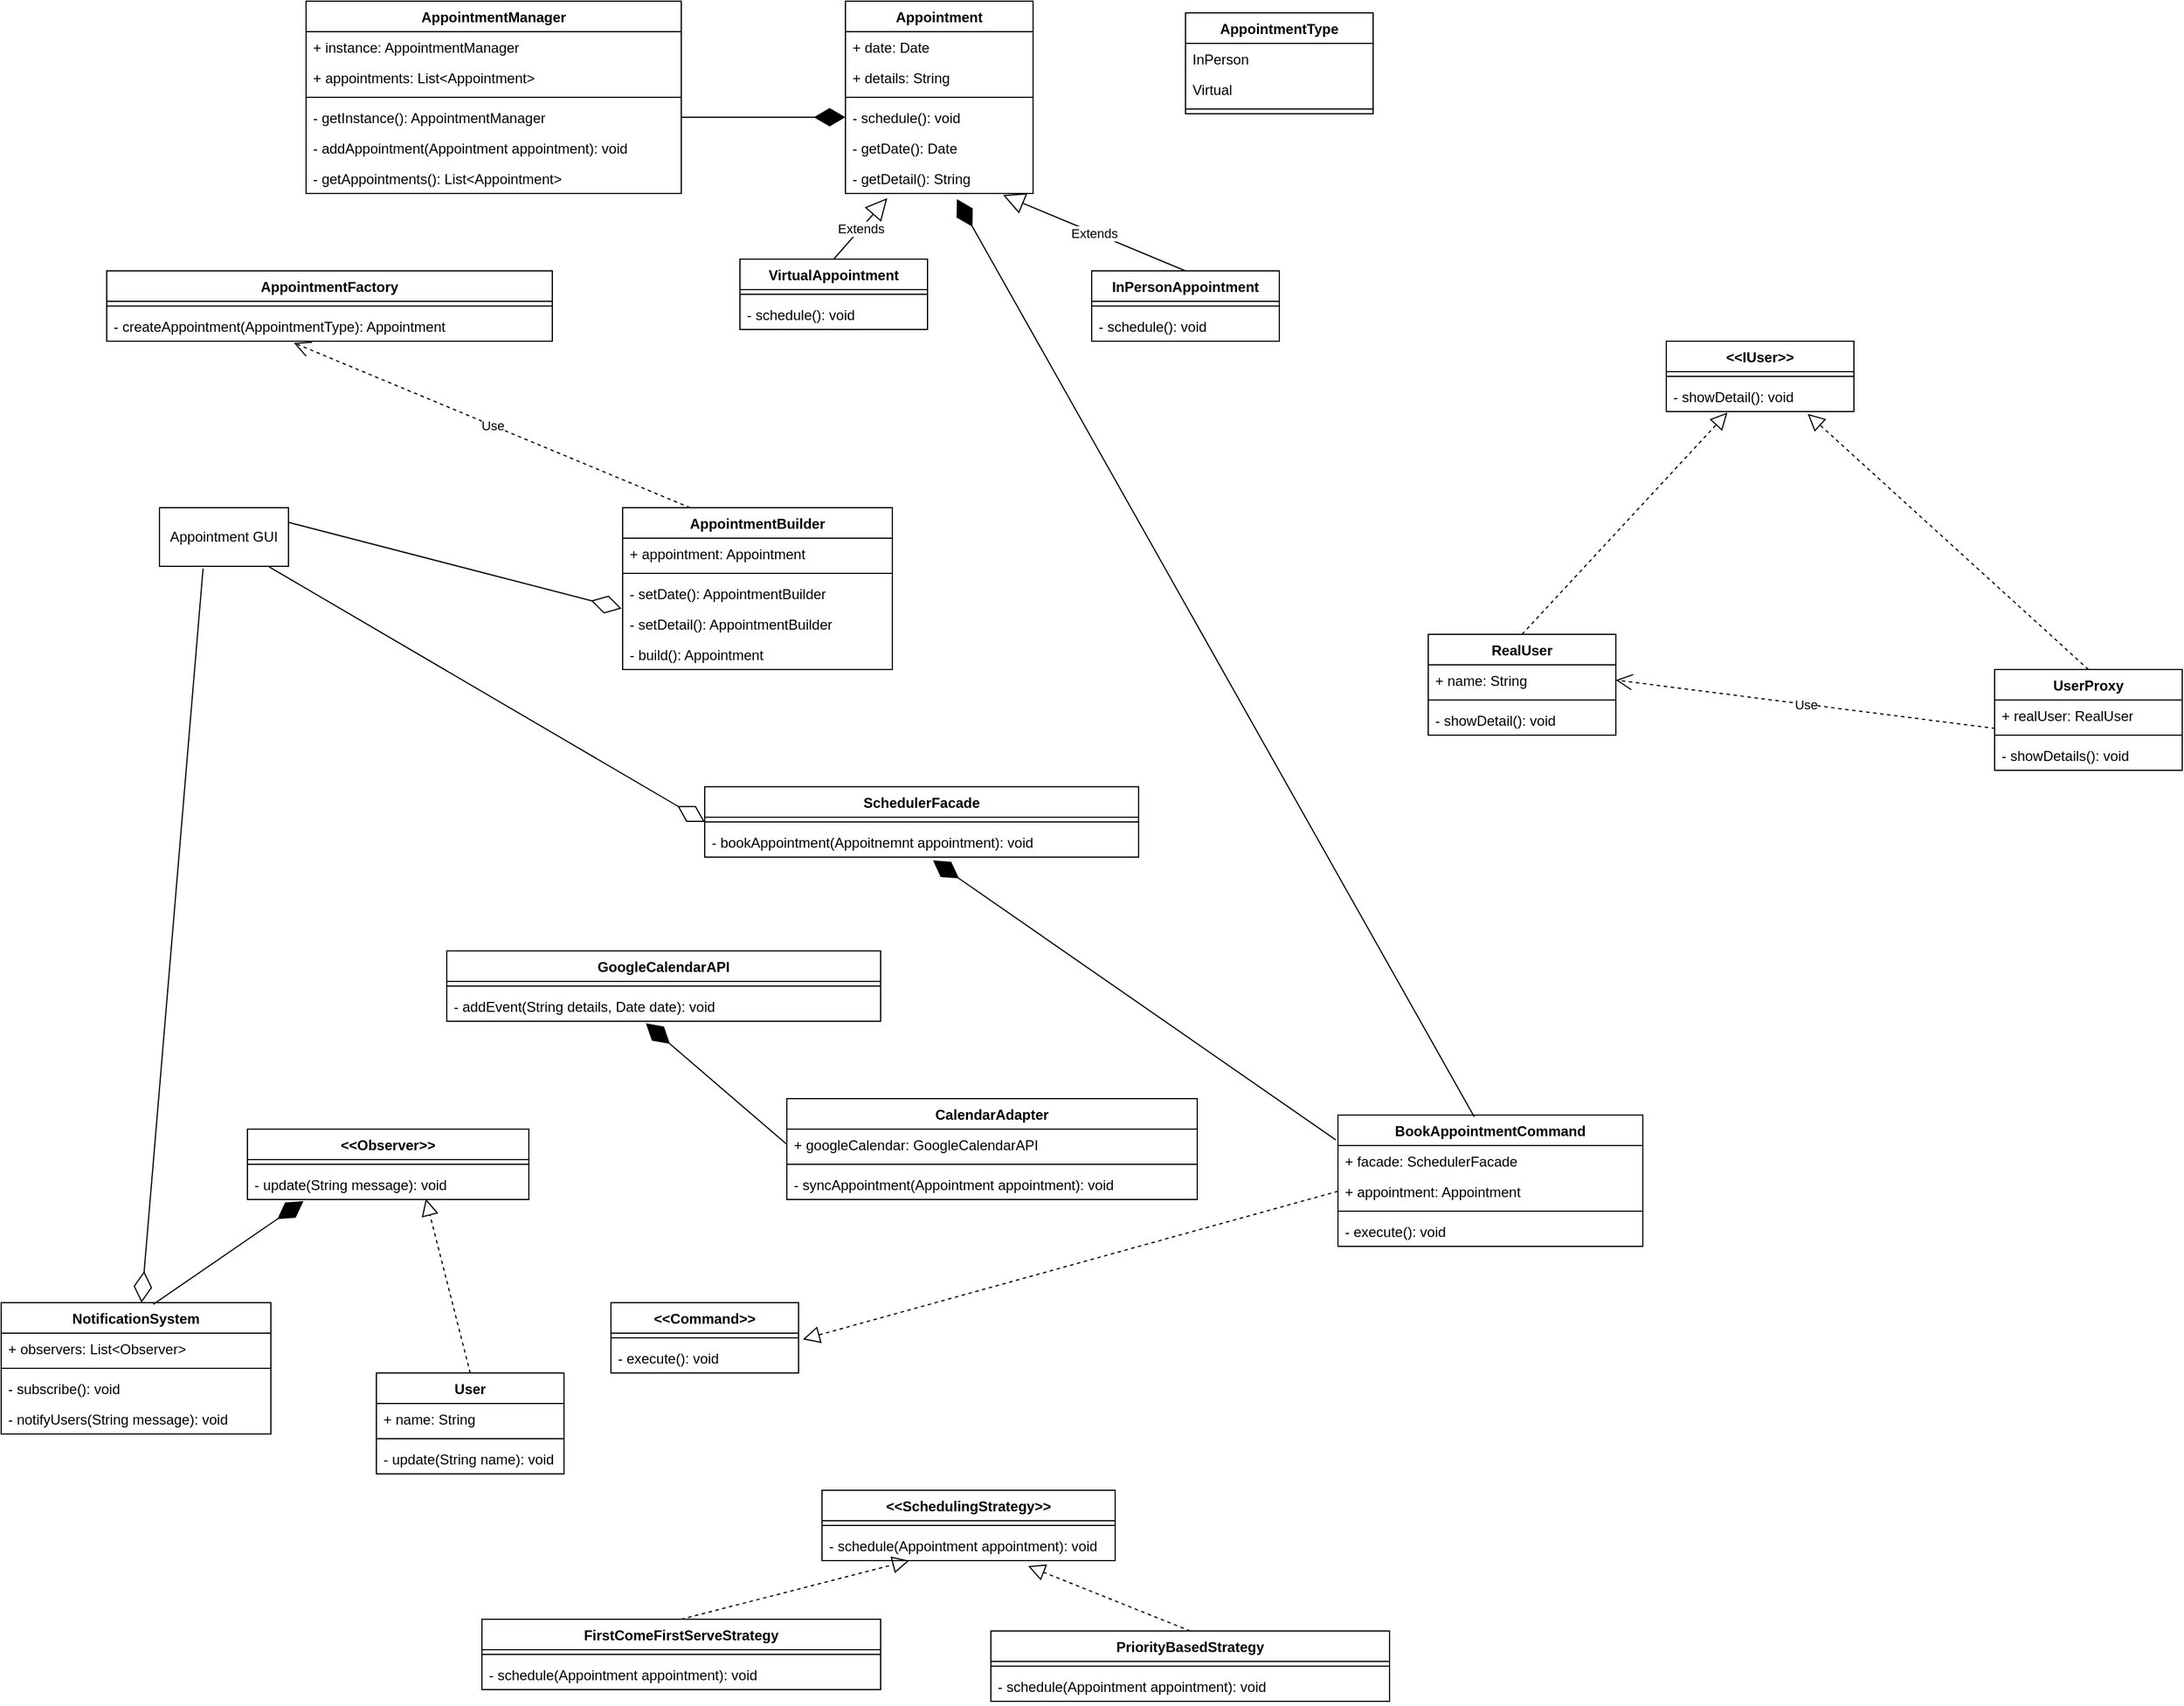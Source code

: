 <mxfile version="21.6.8" type="device">
  <diagram name="Page-1" id="3SA_PlsY-lDh6BKdHhQn">
    <mxGraphModel dx="2927" dy="1338" grid="1" gridSize="10" guides="1" tooltips="1" connect="1" arrows="1" fold="1" page="1" pageScale="1" pageWidth="827" pageHeight="1169" math="0" shadow="0">
      <root>
        <mxCell id="0" />
        <mxCell id="1" parent="0" />
        <mxCell id="EZS8QOaWmPaTbYmhqYIM-8" value="Appointment" style="swimlane;fontStyle=1;align=center;verticalAlign=top;childLayout=stackLayout;horizontal=1;startSize=26;horizontalStack=0;resizeParent=1;resizeParentMax=0;resizeLast=0;collapsible=1;marginBottom=0;whiteSpace=wrap;html=1;" vertex="1" parent="1">
          <mxGeometry x="330" y="400" width="160" height="164" as="geometry" />
        </mxCell>
        <mxCell id="EZS8QOaWmPaTbYmhqYIM-9" value="+ date: Date" style="text;strokeColor=none;fillColor=none;align=left;verticalAlign=top;spacingLeft=4;spacingRight=4;overflow=hidden;rotatable=0;points=[[0,0.5],[1,0.5]];portConstraint=eastwest;whiteSpace=wrap;html=1;" vertex="1" parent="EZS8QOaWmPaTbYmhqYIM-8">
          <mxGeometry y="26" width="160" height="26" as="geometry" />
        </mxCell>
        <mxCell id="EZS8QOaWmPaTbYmhqYIM-12" value="+ details: String" style="text;strokeColor=none;fillColor=none;align=left;verticalAlign=top;spacingLeft=4;spacingRight=4;overflow=hidden;rotatable=0;points=[[0,0.5],[1,0.5]];portConstraint=eastwest;whiteSpace=wrap;html=1;" vertex="1" parent="EZS8QOaWmPaTbYmhqYIM-8">
          <mxGeometry y="52" width="160" height="26" as="geometry" />
        </mxCell>
        <mxCell id="EZS8QOaWmPaTbYmhqYIM-10" value="" style="line;strokeWidth=1;fillColor=none;align=left;verticalAlign=middle;spacingTop=-1;spacingLeft=3;spacingRight=3;rotatable=0;labelPosition=right;points=[];portConstraint=eastwest;strokeColor=inherit;" vertex="1" parent="EZS8QOaWmPaTbYmhqYIM-8">
          <mxGeometry y="78" width="160" height="8" as="geometry" />
        </mxCell>
        <mxCell id="EZS8QOaWmPaTbYmhqYIM-11" value="- schedule(): void" style="text;strokeColor=none;fillColor=none;align=left;verticalAlign=top;spacingLeft=4;spacingRight=4;overflow=hidden;rotatable=0;points=[[0,0.5],[1,0.5]];portConstraint=eastwest;whiteSpace=wrap;html=1;" vertex="1" parent="EZS8QOaWmPaTbYmhqYIM-8">
          <mxGeometry y="86" width="160" height="26" as="geometry" />
        </mxCell>
        <mxCell id="EZS8QOaWmPaTbYmhqYIM-13" value="- getDate(): Date" style="text;strokeColor=none;fillColor=none;align=left;verticalAlign=top;spacingLeft=4;spacingRight=4;overflow=hidden;rotatable=0;points=[[0,0.5],[1,0.5]];portConstraint=eastwest;whiteSpace=wrap;html=1;" vertex="1" parent="EZS8QOaWmPaTbYmhqYIM-8">
          <mxGeometry y="112" width="160" height="26" as="geometry" />
        </mxCell>
        <mxCell id="EZS8QOaWmPaTbYmhqYIM-14" value="- getDetail(): String" style="text;strokeColor=none;fillColor=none;align=left;verticalAlign=top;spacingLeft=4;spacingRight=4;overflow=hidden;rotatable=0;points=[[0,0.5],[1,0.5]];portConstraint=eastwest;whiteSpace=wrap;html=1;" vertex="1" parent="EZS8QOaWmPaTbYmhqYIM-8">
          <mxGeometry y="138" width="160" height="26" as="geometry" />
        </mxCell>
        <mxCell id="EZS8QOaWmPaTbYmhqYIM-15" value="InPersonAppointment" style="swimlane;fontStyle=1;align=center;verticalAlign=top;childLayout=stackLayout;horizontal=1;startSize=26;horizontalStack=0;resizeParent=1;resizeParentMax=0;resizeLast=0;collapsible=1;marginBottom=0;whiteSpace=wrap;html=1;" vertex="1" parent="1">
          <mxGeometry x="540" y="630" width="160" height="60" as="geometry" />
        </mxCell>
        <mxCell id="EZS8QOaWmPaTbYmhqYIM-17" value="" style="line;strokeWidth=1;fillColor=none;align=left;verticalAlign=middle;spacingTop=-1;spacingLeft=3;spacingRight=3;rotatable=0;labelPosition=right;points=[];portConstraint=eastwest;strokeColor=inherit;" vertex="1" parent="EZS8QOaWmPaTbYmhqYIM-15">
          <mxGeometry y="26" width="160" height="8" as="geometry" />
        </mxCell>
        <mxCell id="EZS8QOaWmPaTbYmhqYIM-18" value="- schedule(): void" style="text;strokeColor=none;fillColor=none;align=left;verticalAlign=top;spacingLeft=4;spacingRight=4;overflow=hidden;rotatable=0;points=[[0,0.5],[1,0.5]];portConstraint=eastwest;whiteSpace=wrap;html=1;" vertex="1" parent="EZS8QOaWmPaTbYmhqYIM-15">
          <mxGeometry y="34" width="160" height="26" as="geometry" />
        </mxCell>
        <mxCell id="EZS8QOaWmPaTbYmhqYIM-19" value="VirtualAppointment" style="swimlane;fontStyle=1;align=center;verticalAlign=top;childLayout=stackLayout;horizontal=1;startSize=26;horizontalStack=0;resizeParent=1;resizeParentMax=0;resizeLast=0;collapsible=1;marginBottom=0;whiteSpace=wrap;html=1;" vertex="1" parent="1">
          <mxGeometry x="240" y="620" width="160" height="60" as="geometry" />
        </mxCell>
        <mxCell id="EZS8QOaWmPaTbYmhqYIM-20" value="" style="line;strokeWidth=1;fillColor=none;align=left;verticalAlign=middle;spacingTop=-1;spacingLeft=3;spacingRight=3;rotatable=0;labelPosition=right;points=[];portConstraint=eastwest;strokeColor=inherit;" vertex="1" parent="EZS8QOaWmPaTbYmhqYIM-19">
          <mxGeometry y="26" width="160" height="8" as="geometry" />
        </mxCell>
        <mxCell id="EZS8QOaWmPaTbYmhqYIM-21" value="- schedule(): void" style="text;strokeColor=none;fillColor=none;align=left;verticalAlign=top;spacingLeft=4;spacingRight=4;overflow=hidden;rotatable=0;points=[[0,0.5],[1,0.5]];portConstraint=eastwest;whiteSpace=wrap;html=1;" vertex="1" parent="EZS8QOaWmPaTbYmhqYIM-19">
          <mxGeometry y="34" width="160" height="26" as="geometry" />
        </mxCell>
        <mxCell id="EZS8QOaWmPaTbYmhqYIM-22" value="AppointmentType" style="swimlane;fontStyle=1;align=center;verticalAlign=top;childLayout=stackLayout;horizontal=1;startSize=26;horizontalStack=0;resizeParent=1;resizeParentMax=0;resizeLast=0;collapsible=1;marginBottom=0;whiteSpace=wrap;html=1;" vertex="1" parent="1">
          <mxGeometry x="620" y="410" width="160" height="86" as="geometry" />
        </mxCell>
        <mxCell id="EZS8QOaWmPaTbYmhqYIM-23" value="InPerson" style="text;strokeColor=none;fillColor=none;align=left;verticalAlign=top;spacingLeft=4;spacingRight=4;overflow=hidden;rotatable=0;points=[[0,0.5],[1,0.5]];portConstraint=eastwest;whiteSpace=wrap;html=1;" vertex="1" parent="EZS8QOaWmPaTbYmhqYIM-22">
          <mxGeometry y="26" width="160" height="26" as="geometry" />
        </mxCell>
        <mxCell id="EZS8QOaWmPaTbYmhqYIM-26" value="Virtual" style="text;strokeColor=none;fillColor=none;align=left;verticalAlign=top;spacingLeft=4;spacingRight=4;overflow=hidden;rotatable=0;points=[[0,0.5],[1,0.5]];portConstraint=eastwest;whiteSpace=wrap;html=1;" vertex="1" parent="EZS8QOaWmPaTbYmhqYIM-22">
          <mxGeometry y="52" width="160" height="26" as="geometry" />
        </mxCell>
        <mxCell id="EZS8QOaWmPaTbYmhqYIM-24" value="" style="line;strokeWidth=1;fillColor=none;align=left;verticalAlign=middle;spacingTop=-1;spacingLeft=3;spacingRight=3;rotatable=0;labelPosition=right;points=[];portConstraint=eastwest;strokeColor=inherit;" vertex="1" parent="EZS8QOaWmPaTbYmhqYIM-22">
          <mxGeometry y="78" width="160" height="8" as="geometry" />
        </mxCell>
        <mxCell id="EZS8QOaWmPaTbYmhqYIM-27" value="AppointmentFactory" style="swimlane;fontStyle=1;align=center;verticalAlign=top;childLayout=stackLayout;horizontal=1;startSize=26;horizontalStack=0;resizeParent=1;resizeParentMax=0;resizeLast=0;collapsible=1;marginBottom=0;whiteSpace=wrap;html=1;" vertex="1" parent="1">
          <mxGeometry x="-300" y="630" width="380" height="60" as="geometry" />
        </mxCell>
        <mxCell id="EZS8QOaWmPaTbYmhqYIM-29" value="" style="line;strokeWidth=1;fillColor=none;align=left;verticalAlign=middle;spacingTop=-1;spacingLeft=3;spacingRight=3;rotatable=0;labelPosition=right;points=[];portConstraint=eastwest;strokeColor=inherit;" vertex="1" parent="EZS8QOaWmPaTbYmhqYIM-27">
          <mxGeometry y="26" width="380" height="8" as="geometry" />
        </mxCell>
        <mxCell id="EZS8QOaWmPaTbYmhqYIM-30" value="- createAppointment(AppointmentType): Appointment" style="text;strokeColor=none;fillColor=none;align=left;verticalAlign=top;spacingLeft=4;spacingRight=4;overflow=hidden;rotatable=0;points=[[0,0.5],[1,0.5]];portConstraint=eastwest;whiteSpace=wrap;html=1;" vertex="1" parent="EZS8QOaWmPaTbYmhqYIM-27">
          <mxGeometry y="34" width="380" height="26" as="geometry" />
        </mxCell>
        <mxCell id="EZS8QOaWmPaTbYmhqYIM-31" value="AppointmentBuilder" style="swimlane;fontStyle=1;align=center;verticalAlign=top;childLayout=stackLayout;horizontal=1;startSize=26;horizontalStack=0;resizeParent=1;resizeParentMax=0;resizeLast=0;collapsible=1;marginBottom=0;whiteSpace=wrap;html=1;" vertex="1" parent="1">
          <mxGeometry x="140" y="832" width="230" height="138" as="geometry" />
        </mxCell>
        <mxCell id="EZS8QOaWmPaTbYmhqYIM-32" value="+ appointment: Appointment" style="text;strokeColor=none;fillColor=none;align=left;verticalAlign=top;spacingLeft=4;spacingRight=4;overflow=hidden;rotatable=0;points=[[0,0.5],[1,0.5]];portConstraint=eastwest;whiteSpace=wrap;html=1;" vertex="1" parent="EZS8QOaWmPaTbYmhqYIM-31">
          <mxGeometry y="26" width="230" height="26" as="geometry" />
        </mxCell>
        <mxCell id="EZS8QOaWmPaTbYmhqYIM-33" value="" style="line;strokeWidth=1;fillColor=none;align=left;verticalAlign=middle;spacingTop=-1;spacingLeft=3;spacingRight=3;rotatable=0;labelPosition=right;points=[];portConstraint=eastwest;strokeColor=inherit;" vertex="1" parent="EZS8QOaWmPaTbYmhqYIM-31">
          <mxGeometry y="52" width="230" height="8" as="geometry" />
        </mxCell>
        <mxCell id="EZS8QOaWmPaTbYmhqYIM-34" value="- setDate(): AppointmentBuilder" style="text;strokeColor=none;fillColor=none;align=left;verticalAlign=top;spacingLeft=4;spacingRight=4;overflow=hidden;rotatable=0;points=[[0,0.5],[1,0.5]];portConstraint=eastwest;whiteSpace=wrap;html=1;" vertex="1" parent="EZS8QOaWmPaTbYmhqYIM-31">
          <mxGeometry y="60" width="230" height="26" as="geometry" />
        </mxCell>
        <mxCell id="EZS8QOaWmPaTbYmhqYIM-35" value="- setDetail(): AppointmentBuilder" style="text;strokeColor=none;fillColor=none;align=left;verticalAlign=top;spacingLeft=4;spacingRight=4;overflow=hidden;rotatable=0;points=[[0,0.5],[1,0.5]];portConstraint=eastwest;whiteSpace=wrap;html=1;" vertex="1" parent="EZS8QOaWmPaTbYmhqYIM-31">
          <mxGeometry y="86" width="230" height="26" as="geometry" />
        </mxCell>
        <mxCell id="EZS8QOaWmPaTbYmhqYIM-36" value="- build(): Appointment" style="text;strokeColor=none;fillColor=none;align=left;verticalAlign=top;spacingLeft=4;spacingRight=4;overflow=hidden;rotatable=0;points=[[0,0.5],[1,0.5]];portConstraint=eastwest;whiteSpace=wrap;html=1;" vertex="1" parent="EZS8QOaWmPaTbYmhqYIM-31">
          <mxGeometry y="112" width="230" height="26" as="geometry" />
        </mxCell>
        <mxCell id="EZS8QOaWmPaTbYmhqYIM-37" value="AppointmentManager" style="swimlane;fontStyle=1;align=center;verticalAlign=top;childLayout=stackLayout;horizontal=1;startSize=26;horizontalStack=0;resizeParent=1;resizeParentMax=0;resizeLast=0;collapsible=1;marginBottom=0;whiteSpace=wrap;html=1;" vertex="1" parent="1">
          <mxGeometry x="-130" y="400" width="320" height="164" as="geometry" />
        </mxCell>
        <mxCell id="EZS8QOaWmPaTbYmhqYIM-38" value="+ instance: AppointmentManager" style="text;strokeColor=none;fillColor=none;align=left;verticalAlign=top;spacingLeft=4;spacingRight=4;overflow=hidden;rotatable=0;points=[[0,0.5],[1,0.5]];portConstraint=eastwest;whiteSpace=wrap;html=1;" vertex="1" parent="EZS8QOaWmPaTbYmhqYIM-37">
          <mxGeometry y="26" width="320" height="26" as="geometry" />
        </mxCell>
        <mxCell id="EZS8QOaWmPaTbYmhqYIM-41" value="+ appointments: List&amp;lt;Appointment&amp;gt;" style="text;strokeColor=none;fillColor=none;align=left;verticalAlign=top;spacingLeft=4;spacingRight=4;overflow=hidden;rotatable=0;points=[[0,0.5],[1,0.5]];portConstraint=eastwest;whiteSpace=wrap;html=1;" vertex="1" parent="EZS8QOaWmPaTbYmhqYIM-37">
          <mxGeometry y="52" width="320" height="26" as="geometry" />
        </mxCell>
        <mxCell id="EZS8QOaWmPaTbYmhqYIM-39" value="" style="line;strokeWidth=1;fillColor=none;align=left;verticalAlign=middle;spacingTop=-1;spacingLeft=3;spacingRight=3;rotatable=0;labelPosition=right;points=[];portConstraint=eastwest;strokeColor=inherit;" vertex="1" parent="EZS8QOaWmPaTbYmhqYIM-37">
          <mxGeometry y="78" width="320" height="8" as="geometry" />
        </mxCell>
        <mxCell id="EZS8QOaWmPaTbYmhqYIM-40" value="- getInstance(): AppointmentManager" style="text;strokeColor=none;fillColor=none;align=left;verticalAlign=top;spacingLeft=4;spacingRight=4;overflow=hidden;rotatable=0;points=[[0,0.5],[1,0.5]];portConstraint=eastwest;whiteSpace=wrap;html=1;" vertex="1" parent="EZS8QOaWmPaTbYmhqYIM-37">
          <mxGeometry y="86" width="320" height="26" as="geometry" />
        </mxCell>
        <mxCell id="EZS8QOaWmPaTbYmhqYIM-43" value="- addAppointment(Appointment appointment): void" style="text;strokeColor=none;fillColor=none;align=left;verticalAlign=top;spacingLeft=4;spacingRight=4;overflow=hidden;rotatable=0;points=[[0,0.5],[1,0.5]];portConstraint=eastwest;whiteSpace=wrap;html=1;" vertex="1" parent="EZS8QOaWmPaTbYmhqYIM-37">
          <mxGeometry y="112" width="320" height="26" as="geometry" />
        </mxCell>
        <mxCell id="EZS8QOaWmPaTbYmhqYIM-44" value="- getAppointments(): List&amp;lt;Appointment&amp;gt;" style="text;strokeColor=none;fillColor=none;align=left;verticalAlign=top;spacingLeft=4;spacingRight=4;overflow=hidden;rotatable=0;points=[[0,0.5],[1,0.5]];portConstraint=eastwest;whiteSpace=wrap;html=1;" vertex="1" parent="EZS8QOaWmPaTbYmhqYIM-37">
          <mxGeometry y="138" width="320" height="26" as="geometry" />
        </mxCell>
        <mxCell id="EZS8QOaWmPaTbYmhqYIM-45" value="&amp;lt;&amp;lt;Observer&amp;gt;&amp;gt;" style="swimlane;fontStyle=1;align=center;verticalAlign=top;childLayout=stackLayout;horizontal=1;startSize=26;horizontalStack=0;resizeParent=1;resizeParentMax=0;resizeLast=0;collapsible=1;marginBottom=0;whiteSpace=wrap;html=1;" vertex="1" parent="1">
          <mxGeometry x="-180" y="1362" width="240" height="60" as="geometry" />
        </mxCell>
        <mxCell id="EZS8QOaWmPaTbYmhqYIM-47" value="" style="line;strokeWidth=1;fillColor=none;align=left;verticalAlign=middle;spacingTop=-1;spacingLeft=3;spacingRight=3;rotatable=0;labelPosition=right;points=[];portConstraint=eastwest;strokeColor=inherit;" vertex="1" parent="EZS8QOaWmPaTbYmhqYIM-45">
          <mxGeometry y="26" width="240" height="8" as="geometry" />
        </mxCell>
        <mxCell id="EZS8QOaWmPaTbYmhqYIM-48" value="- update(String message): void" style="text;strokeColor=none;fillColor=none;align=left;verticalAlign=top;spacingLeft=4;spacingRight=4;overflow=hidden;rotatable=0;points=[[0,0.5],[1,0.5]];portConstraint=eastwest;whiteSpace=wrap;html=1;" vertex="1" parent="EZS8QOaWmPaTbYmhqYIM-45">
          <mxGeometry y="34" width="240" height="26" as="geometry" />
        </mxCell>
        <mxCell id="EZS8QOaWmPaTbYmhqYIM-49" value="User" style="swimlane;fontStyle=1;align=center;verticalAlign=top;childLayout=stackLayout;horizontal=1;startSize=26;horizontalStack=0;resizeParent=1;resizeParentMax=0;resizeLast=0;collapsible=1;marginBottom=0;whiteSpace=wrap;html=1;" vertex="1" parent="1">
          <mxGeometry x="-70" y="1570" width="160" height="86" as="geometry" />
        </mxCell>
        <mxCell id="EZS8QOaWmPaTbYmhqYIM-50" value="+ name: String&amp;nbsp;" style="text;strokeColor=none;fillColor=none;align=left;verticalAlign=top;spacingLeft=4;spacingRight=4;overflow=hidden;rotatable=0;points=[[0,0.5],[1,0.5]];portConstraint=eastwest;whiteSpace=wrap;html=1;" vertex="1" parent="EZS8QOaWmPaTbYmhqYIM-49">
          <mxGeometry y="26" width="160" height="26" as="geometry" />
        </mxCell>
        <mxCell id="EZS8QOaWmPaTbYmhqYIM-51" value="" style="line;strokeWidth=1;fillColor=none;align=left;verticalAlign=middle;spacingTop=-1;spacingLeft=3;spacingRight=3;rotatable=0;labelPosition=right;points=[];portConstraint=eastwest;strokeColor=inherit;" vertex="1" parent="EZS8QOaWmPaTbYmhqYIM-49">
          <mxGeometry y="52" width="160" height="8" as="geometry" />
        </mxCell>
        <mxCell id="EZS8QOaWmPaTbYmhqYIM-52" value="- update(String name): void" style="text;strokeColor=none;fillColor=none;align=left;verticalAlign=top;spacingLeft=4;spacingRight=4;overflow=hidden;rotatable=0;points=[[0,0.5],[1,0.5]];portConstraint=eastwest;whiteSpace=wrap;html=1;" vertex="1" parent="EZS8QOaWmPaTbYmhqYIM-49">
          <mxGeometry y="60" width="160" height="26" as="geometry" />
        </mxCell>
        <mxCell id="EZS8QOaWmPaTbYmhqYIM-53" value="NotificationSystem" style="swimlane;fontStyle=1;align=center;verticalAlign=top;childLayout=stackLayout;horizontal=1;startSize=26;horizontalStack=0;resizeParent=1;resizeParentMax=0;resizeLast=0;collapsible=1;marginBottom=0;whiteSpace=wrap;html=1;" vertex="1" parent="1">
          <mxGeometry x="-390" y="1510" width="230" height="112" as="geometry" />
        </mxCell>
        <mxCell id="EZS8QOaWmPaTbYmhqYIM-54" value="+ observers: List&amp;lt;Observer&amp;gt;" style="text;strokeColor=none;fillColor=none;align=left;verticalAlign=top;spacingLeft=4;spacingRight=4;overflow=hidden;rotatable=0;points=[[0,0.5],[1,0.5]];portConstraint=eastwest;whiteSpace=wrap;html=1;" vertex="1" parent="EZS8QOaWmPaTbYmhqYIM-53">
          <mxGeometry y="26" width="230" height="26" as="geometry" />
        </mxCell>
        <mxCell id="EZS8QOaWmPaTbYmhqYIM-55" value="" style="line;strokeWidth=1;fillColor=none;align=left;verticalAlign=middle;spacingTop=-1;spacingLeft=3;spacingRight=3;rotatable=0;labelPosition=right;points=[];portConstraint=eastwest;strokeColor=inherit;" vertex="1" parent="EZS8QOaWmPaTbYmhqYIM-53">
          <mxGeometry y="52" width="230" height="8" as="geometry" />
        </mxCell>
        <mxCell id="EZS8QOaWmPaTbYmhqYIM-56" value="- subscribe(): void" style="text;strokeColor=none;fillColor=none;align=left;verticalAlign=top;spacingLeft=4;spacingRight=4;overflow=hidden;rotatable=0;points=[[0,0.5],[1,0.5]];portConstraint=eastwest;whiteSpace=wrap;html=1;" vertex="1" parent="EZS8QOaWmPaTbYmhqYIM-53">
          <mxGeometry y="60" width="230" height="26" as="geometry" />
        </mxCell>
        <mxCell id="EZS8QOaWmPaTbYmhqYIM-58" value="- notifyUsers(String message): void" style="text;strokeColor=none;fillColor=none;align=left;verticalAlign=top;spacingLeft=4;spacingRight=4;overflow=hidden;rotatable=0;points=[[0,0.5],[1,0.5]];portConstraint=eastwest;whiteSpace=wrap;html=1;" vertex="1" parent="EZS8QOaWmPaTbYmhqYIM-53">
          <mxGeometry y="86" width="230" height="26" as="geometry" />
        </mxCell>
        <mxCell id="EZS8QOaWmPaTbYmhqYIM-60" value="&amp;lt;&amp;lt;Command&amp;gt;&amp;gt;" style="swimlane;fontStyle=1;align=center;verticalAlign=top;childLayout=stackLayout;horizontal=1;startSize=26;horizontalStack=0;resizeParent=1;resizeParentMax=0;resizeLast=0;collapsible=1;marginBottom=0;whiteSpace=wrap;html=1;" vertex="1" parent="1">
          <mxGeometry x="130" y="1510" width="160" height="60" as="geometry" />
        </mxCell>
        <mxCell id="EZS8QOaWmPaTbYmhqYIM-62" value="" style="line;strokeWidth=1;fillColor=none;align=left;verticalAlign=middle;spacingTop=-1;spacingLeft=3;spacingRight=3;rotatable=0;labelPosition=right;points=[];portConstraint=eastwest;strokeColor=inherit;" vertex="1" parent="EZS8QOaWmPaTbYmhqYIM-60">
          <mxGeometry y="26" width="160" height="8" as="geometry" />
        </mxCell>
        <mxCell id="EZS8QOaWmPaTbYmhqYIM-63" value="- execute(): void" style="text;strokeColor=none;fillColor=none;align=left;verticalAlign=top;spacingLeft=4;spacingRight=4;overflow=hidden;rotatable=0;points=[[0,0.5],[1,0.5]];portConstraint=eastwest;whiteSpace=wrap;html=1;" vertex="1" parent="EZS8QOaWmPaTbYmhqYIM-60">
          <mxGeometry y="34" width="160" height="26" as="geometry" />
        </mxCell>
        <mxCell id="EZS8QOaWmPaTbYmhqYIM-65" value="BookAppointmentCommand" style="swimlane;fontStyle=1;align=center;verticalAlign=top;childLayout=stackLayout;horizontal=1;startSize=26;horizontalStack=0;resizeParent=1;resizeParentMax=0;resizeLast=0;collapsible=1;marginBottom=0;whiteSpace=wrap;html=1;" vertex="1" parent="1">
          <mxGeometry x="750" y="1350" width="260" height="112" as="geometry" />
        </mxCell>
        <mxCell id="EZS8QOaWmPaTbYmhqYIM-66" value="+ facade: SchedulerFacade" style="text;strokeColor=none;fillColor=none;align=left;verticalAlign=top;spacingLeft=4;spacingRight=4;overflow=hidden;rotatable=0;points=[[0,0.5],[1,0.5]];portConstraint=eastwest;whiteSpace=wrap;html=1;" vertex="1" parent="EZS8QOaWmPaTbYmhqYIM-65">
          <mxGeometry y="26" width="260" height="26" as="geometry" />
        </mxCell>
        <mxCell id="EZS8QOaWmPaTbYmhqYIM-69" value="+ appointment: Appointment" style="text;strokeColor=none;fillColor=none;align=left;verticalAlign=top;spacingLeft=4;spacingRight=4;overflow=hidden;rotatable=0;points=[[0,0.5],[1,0.5]];portConstraint=eastwest;whiteSpace=wrap;html=1;" vertex="1" parent="EZS8QOaWmPaTbYmhqYIM-65">
          <mxGeometry y="52" width="260" height="26" as="geometry" />
        </mxCell>
        <mxCell id="EZS8QOaWmPaTbYmhqYIM-67" value="" style="line;strokeWidth=1;fillColor=none;align=left;verticalAlign=middle;spacingTop=-1;spacingLeft=3;spacingRight=3;rotatable=0;labelPosition=right;points=[];portConstraint=eastwest;strokeColor=inherit;" vertex="1" parent="EZS8QOaWmPaTbYmhqYIM-65">
          <mxGeometry y="78" width="260" height="8" as="geometry" />
        </mxCell>
        <mxCell id="EZS8QOaWmPaTbYmhqYIM-68" value="- execute(): void" style="text;strokeColor=none;fillColor=none;align=left;verticalAlign=top;spacingLeft=4;spacingRight=4;overflow=hidden;rotatable=0;points=[[0,0.5],[1,0.5]];portConstraint=eastwest;whiteSpace=wrap;html=1;" vertex="1" parent="EZS8QOaWmPaTbYmhqYIM-65">
          <mxGeometry y="86" width="260" height="26" as="geometry" />
        </mxCell>
        <mxCell id="EZS8QOaWmPaTbYmhqYIM-70" value="&amp;lt;&amp;lt;SchedulingStrategy&amp;gt;&amp;gt;" style="swimlane;fontStyle=1;align=center;verticalAlign=top;childLayout=stackLayout;horizontal=1;startSize=26;horizontalStack=0;resizeParent=1;resizeParentMax=0;resizeLast=0;collapsible=1;marginBottom=0;whiteSpace=wrap;html=1;" vertex="1" parent="1">
          <mxGeometry x="310" y="1670" width="250" height="60" as="geometry" />
        </mxCell>
        <mxCell id="EZS8QOaWmPaTbYmhqYIM-72" value="" style="line;strokeWidth=1;fillColor=none;align=left;verticalAlign=middle;spacingTop=-1;spacingLeft=3;spacingRight=3;rotatable=0;labelPosition=right;points=[];portConstraint=eastwest;strokeColor=inherit;" vertex="1" parent="EZS8QOaWmPaTbYmhqYIM-70">
          <mxGeometry y="26" width="250" height="8" as="geometry" />
        </mxCell>
        <mxCell id="EZS8QOaWmPaTbYmhqYIM-73" value="- schedule(Appointment appointment): void" style="text;strokeColor=none;fillColor=none;align=left;verticalAlign=top;spacingLeft=4;spacingRight=4;overflow=hidden;rotatable=0;points=[[0,0.5],[1,0.5]];portConstraint=eastwest;whiteSpace=wrap;html=1;" vertex="1" parent="EZS8QOaWmPaTbYmhqYIM-70">
          <mxGeometry y="34" width="250" height="26" as="geometry" />
        </mxCell>
        <mxCell id="EZS8QOaWmPaTbYmhqYIM-74" value="FirstComeFirstServeStrategy" style="swimlane;fontStyle=1;align=center;verticalAlign=top;childLayout=stackLayout;horizontal=1;startSize=26;horizontalStack=0;resizeParent=1;resizeParentMax=0;resizeLast=0;collapsible=1;marginBottom=0;whiteSpace=wrap;html=1;" vertex="1" parent="1">
          <mxGeometry x="20" y="1780" width="340" height="60" as="geometry" />
        </mxCell>
        <mxCell id="EZS8QOaWmPaTbYmhqYIM-76" value="" style="line;strokeWidth=1;fillColor=none;align=left;verticalAlign=middle;spacingTop=-1;spacingLeft=3;spacingRight=3;rotatable=0;labelPosition=right;points=[];portConstraint=eastwest;strokeColor=inherit;" vertex="1" parent="EZS8QOaWmPaTbYmhqYIM-74">
          <mxGeometry y="26" width="340" height="8" as="geometry" />
        </mxCell>
        <mxCell id="EZS8QOaWmPaTbYmhqYIM-77" value="- schedule(Appointment appointment): void" style="text;strokeColor=none;fillColor=none;align=left;verticalAlign=top;spacingLeft=4;spacingRight=4;overflow=hidden;rotatable=0;points=[[0,0.5],[1,0.5]];portConstraint=eastwest;whiteSpace=wrap;html=1;" vertex="1" parent="EZS8QOaWmPaTbYmhqYIM-74">
          <mxGeometry y="34" width="340" height="26" as="geometry" />
        </mxCell>
        <mxCell id="EZS8QOaWmPaTbYmhqYIM-78" value="PriorityBasedStrategy" style="swimlane;fontStyle=1;align=center;verticalAlign=top;childLayout=stackLayout;horizontal=1;startSize=26;horizontalStack=0;resizeParent=1;resizeParentMax=0;resizeLast=0;collapsible=1;marginBottom=0;whiteSpace=wrap;html=1;" vertex="1" parent="1">
          <mxGeometry x="454" y="1790" width="340" height="60" as="geometry" />
        </mxCell>
        <mxCell id="EZS8QOaWmPaTbYmhqYIM-79" value="" style="line;strokeWidth=1;fillColor=none;align=left;verticalAlign=middle;spacingTop=-1;spacingLeft=3;spacingRight=3;rotatable=0;labelPosition=right;points=[];portConstraint=eastwest;strokeColor=inherit;" vertex="1" parent="EZS8QOaWmPaTbYmhqYIM-78">
          <mxGeometry y="26" width="340" height="8" as="geometry" />
        </mxCell>
        <mxCell id="EZS8QOaWmPaTbYmhqYIM-80" value="- schedule(Appointment appointment): void" style="text;strokeColor=none;fillColor=none;align=left;verticalAlign=top;spacingLeft=4;spacingRight=4;overflow=hidden;rotatable=0;points=[[0,0.5],[1,0.5]];portConstraint=eastwest;whiteSpace=wrap;html=1;" vertex="1" parent="EZS8QOaWmPaTbYmhqYIM-78">
          <mxGeometry y="34" width="340" height="26" as="geometry" />
        </mxCell>
        <mxCell id="EZS8QOaWmPaTbYmhqYIM-81" value="SchedulerFacade" style="swimlane;fontStyle=1;align=center;verticalAlign=top;childLayout=stackLayout;horizontal=1;startSize=26;horizontalStack=0;resizeParent=1;resizeParentMax=0;resizeLast=0;collapsible=1;marginBottom=0;whiteSpace=wrap;html=1;" vertex="1" parent="1">
          <mxGeometry x="210" y="1070" width="370" height="60" as="geometry" />
        </mxCell>
        <mxCell id="EZS8QOaWmPaTbYmhqYIM-83" value="" style="line;strokeWidth=1;fillColor=none;align=left;verticalAlign=middle;spacingTop=-1;spacingLeft=3;spacingRight=3;rotatable=0;labelPosition=right;points=[];portConstraint=eastwest;strokeColor=inherit;" vertex="1" parent="EZS8QOaWmPaTbYmhqYIM-81">
          <mxGeometry y="26" width="370" height="8" as="geometry" />
        </mxCell>
        <mxCell id="EZS8QOaWmPaTbYmhqYIM-84" value="- bookAppointment(Appoitnemnt appointment): void" style="text;strokeColor=none;fillColor=none;align=left;verticalAlign=top;spacingLeft=4;spacingRight=4;overflow=hidden;rotatable=0;points=[[0,0.5],[1,0.5]];portConstraint=eastwest;whiteSpace=wrap;html=1;" vertex="1" parent="EZS8QOaWmPaTbYmhqYIM-81">
          <mxGeometry y="34" width="370" height="26" as="geometry" />
        </mxCell>
        <mxCell id="EZS8QOaWmPaTbYmhqYIM-85" value="GoogleCalendarAPI" style="swimlane;fontStyle=1;align=center;verticalAlign=top;childLayout=stackLayout;horizontal=1;startSize=26;horizontalStack=0;resizeParent=1;resizeParentMax=0;resizeLast=0;collapsible=1;marginBottom=0;whiteSpace=wrap;html=1;" vertex="1" parent="1">
          <mxGeometry x="-10" y="1210" width="370" height="60" as="geometry" />
        </mxCell>
        <mxCell id="EZS8QOaWmPaTbYmhqYIM-86" value="" style="line;strokeWidth=1;fillColor=none;align=left;verticalAlign=middle;spacingTop=-1;spacingLeft=3;spacingRight=3;rotatable=0;labelPosition=right;points=[];portConstraint=eastwest;strokeColor=inherit;" vertex="1" parent="EZS8QOaWmPaTbYmhqYIM-85">
          <mxGeometry y="26" width="370" height="8" as="geometry" />
        </mxCell>
        <mxCell id="EZS8QOaWmPaTbYmhqYIM-87" value="- addEvent(String details, Date date): void" style="text;strokeColor=none;fillColor=none;align=left;verticalAlign=top;spacingLeft=4;spacingRight=4;overflow=hidden;rotatable=0;points=[[0,0.5],[1,0.5]];portConstraint=eastwest;whiteSpace=wrap;html=1;" vertex="1" parent="EZS8QOaWmPaTbYmhqYIM-85">
          <mxGeometry y="34" width="370" height="26" as="geometry" />
        </mxCell>
        <mxCell id="EZS8QOaWmPaTbYmhqYIM-95" value="CalendarAdapter" style="swimlane;fontStyle=1;align=center;verticalAlign=top;childLayout=stackLayout;horizontal=1;startSize=26;horizontalStack=0;resizeParent=1;resizeParentMax=0;resizeLast=0;collapsible=1;marginBottom=0;whiteSpace=wrap;html=1;" vertex="1" parent="1">
          <mxGeometry x="280" y="1336" width="350" height="86" as="geometry" />
        </mxCell>
        <mxCell id="EZS8QOaWmPaTbYmhqYIM-96" value="+ googleCalendar: GoogleCalendarAPI" style="text;strokeColor=none;fillColor=none;align=left;verticalAlign=top;spacingLeft=4;spacingRight=4;overflow=hidden;rotatable=0;points=[[0,0.5],[1,0.5]];portConstraint=eastwest;whiteSpace=wrap;html=1;" vertex="1" parent="EZS8QOaWmPaTbYmhqYIM-95">
          <mxGeometry y="26" width="350" height="26" as="geometry" />
        </mxCell>
        <mxCell id="EZS8QOaWmPaTbYmhqYIM-97" value="" style="line;strokeWidth=1;fillColor=none;align=left;verticalAlign=middle;spacingTop=-1;spacingLeft=3;spacingRight=3;rotatable=0;labelPosition=right;points=[];portConstraint=eastwest;strokeColor=inherit;" vertex="1" parent="EZS8QOaWmPaTbYmhqYIM-95">
          <mxGeometry y="52" width="350" height="8" as="geometry" />
        </mxCell>
        <mxCell id="EZS8QOaWmPaTbYmhqYIM-98" value="- syncAppointment(Appointment appointment): void" style="text;strokeColor=none;fillColor=none;align=left;verticalAlign=top;spacingLeft=4;spacingRight=4;overflow=hidden;rotatable=0;points=[[0,0.5],[1,0.5]];portConstraint=eastwest;whiteSpace=wrap;html=1;" vertex="1" parent="EZS8QOaWmPaTbYmhqYIM-95">
          <mxGeometry y="60" width="350" height="26" as="geometry" />
        </mxCell>
        <mxCell id="EZS8QOaWmPaTbYmhqYIM-99" value="&amp;lt;&amp;lt;IUser&amp;gt;&amp;gt;" style="swimlane;fontStyle=1;align=center;verticalAlign=top;childLayout=stackLayout;horizontal=1;startSize=26;horizontalStack=0;resizeParent=1;resizeParentMax=0;resizeLast=0;collapsible=1;marginBottom=0;whiteSpace=wrap;html=1;" vertex="1" parent="1">
          <mxGeometry x="1030" y="690" width="160" height="60" as="geometry" />
        </mxCell>
        <mxCell id="EZS8QOaWmPaTbYmhqYIM-101" value="" style="line;strokeWidth=1;fillColor=none;align=left;verticalAlign=middle;spacingTop=-1;spacingLeft=3;spacingRight=3;rotatable=0;labelPosition=right;points=[];portConstraint=eastwest;strokeColor=inherit;" vertex="1" parent="EZS8QOaWmPaTbYmhqYIM-99">
          <mxGeometry y="26" width="160" height="8" as="geometry" />
        </mxCell>
        <mxCell id="EZS8QOaWmPaTbYmhqYIM-102" value="- showDetail(): void" style="text;strokeColor=none;fillColor=none;align=left;verticalAlign=top;spacingLeft=4;spacingRight=4;overflow=hidden;rotatable=0;points=[[0,0.5],[1,0.5]];portConstraint=eastwest;whiteSpace=wrap;html=1;" vertex="1" parent="EZS8QOaWmPaTbYmhqYIM-99">
          <mxGeometry y="34" width="160" height="26" as="geometry" />
        </mxCell>
        <mxCell id="EZS8QOaWmPaTbYmhqYIM-103" value="RealUser" style="swimlane;fontStyle=1;align=center;verticalAlign=top;childLayout=stackLayout;horizontal=1;startSize=26;horizontalStack=0;resizeParent=1;resizeParentMax=0;resizeLast=0;collapsible=1;marginBottom=0;whiteSpace=wrap;html=1;" vertex="1" parent="1">
          <mxGeometry x="827" y="940" width="160" height="86" as="geometry" />
        </mxCell>
        <mxCell id="EZS8QOaWmPaTbYmhqYIM-104" value="+ name: String" style="text;strokeColor=none;fillColor=none;align=left;verticalAlign=top;spacingLeft=4;spacingRight=4;overflow=hidden;rotatable=0;points=[[0,0.5],[1,0.5]];portConstraint=eastwest;whiteSpace=wrap;html=1;" vertex="1" parent="EZS8QOaWmPaTbYmhqYIM-103">
          <mxGeometry y="26" width="160" height="26" as="geometry" />
        </mxCell>
        <mxCell id="EZS8QOaWmPaTbYmhqYIM-105" value="" style="line;strokeWidth=1;fillColor=none;align=left;verticalAlign=middle;spacingTop=-1;spacingLeft=3;spacingRight=3;rotatable=0;labelPosition=right;points=[];portConstraint=eastwest;strokeColor=inherit;" vertex="1" parent="EZS8QOaWmPaTbYmhqYIM-103">
          <mxGeometry y="52" width="160" height="8" as="geometry" />
        </mxCell>
        <mxCell id="EZS8QOaWmPaTbYmhqYIM-106" value="- showDetail(): void" style="text;strokeColor=none;fillColor=none;align=left;verticalAlign=top;spacingLeft=4;spacingRight=4;overflow=hidden;rotatable=0;points=[[0,0.5],[1,0.5]];portConstraint=eastwest;whiteSpace=wrap;html=1;" vertex="1" parent="EZS8QOaWmPaTbYmhqYIM-103">
          <mxGeometry y="60" width="160" height="26" as="geometry" />
        </mxCell>
        <mxCell id="EZS8QOaWmPaTbYmhqYIM-107" value="UserProxy" style="swimlane;fontStyle=1;align=center;verticalAlign=top;childLayout=stackLayout;horizontal=1;startSize=26;horizontalStack=0;resizeParent=1;resizeParentMax=0;resizeLast=0;collapsible=1;marginBottom=0;whiteSpace=wrap;html=1;" vertex="1" parent="1">
          <mxGeometry x="1310" y="970" width="160" height="86" as="geometry" />
        </mxCell>
        <mxCell id="EZS8QOaWmPaTbYmhqYIM-108" value="+ realUser: RealUser" style="text;strokeColor=none;fillColor=none;align=left;verticalAlign=top;spacingLeft=4;spacingRight=4;overflow=hidden;rotatable=0;points=[[0,0.5],[1,0.5]];portConstraint=eastwest;whiteSpace=wrap;html=1;" vertex="1" parent="EZS8QOaWmPaTbYmhqYIM-107">
          <mxGeometry y="26" width="160" height="26" as="geometry" />
        </mxCell>
        <mxCell id="EZS8QOaWmPaTbYmhqYIM-109" value="" style="line;strokeWidth=1;fillColor=none;align=left;verticalAlign=middle;spacingTop=-1;spacingLeft=3;spacingRight=3;rotatable=0;labelPosition=right;points=[];portConstraint=eastwest;strokeColor=inherit;" vertex="1" parent="EZS8QOaWmPaTbYmhqYIM-107">
          <mxGeometry y="52" width="160" height="8" as="geometry" />
        </mxCell>
        <mxCell id="EZS8QOaWmPaTbYmhqYIM-110" value="- showDetails(): void" style="text;strokeColor=none;fillColor=none;align=left;verticalAlign=top;spacingLeft=4;spacingRight=4;overflow=hidden;rotatable=0;points=[[0,0.5],[1,0.5]];portConstraint=eastwest;whiteSpace=wrap;html=1;" vertex="1" parent="EZS8QOaWmPaTbYmhqYIM-107">
          <mxGeometry y="60" width="160" height="26" as="geometry" />
        </mxCell>
        <mxCell id="EZS8QOaWmPaTbYmhqYIM-111" value="Extends" style="endArrow=block;endSize=16;endFill=0;html=1;rounded=0;exitX=0.5;exitY=0;exitDx=0;exitDy=0;entryX=0.84;entryY=1.051;entryDx=0;entryDy=0;entryPerimeter=0;" edge="1" parent="1" source="EZS8QOaWmPaTbYmhqYIM-15" target="EZS8QOaWmPaTbYmhqYIM-14">
          <mxGeometry width="160" relative="1" as="geometry">
            <mxPoint x="110" y="500" as="sourcePoint" />
            <mxPoint x="270" y="500" as="targetPoint" />
          </mxGeometry>
        </mxCell>
        <mxCell id="EZS8QOaWmPaTbYmhqYIM-112" value="Extends" style="endArrow=block;endSize=16;endFill=0;html=1;rounded=0;entryX=0.223;entryY=1.154;entryDx=0;entryDy=0;entryPerimeter=0;exitX=0.5;exitY=0;exitDx=0;exitDy=0;" edge="1" parent="1" source="EZS8QOaWmPaTbYmhqYIM-19" target="EZS8QOaWmPaTbYmhqYIM-14">
          <mxGeometry width="160" relative="1" as="geometry">
            <mxPoint x="390" y="930" as="sourcePoint" />
            <mxPoint x="550" y="930" as="targetPoint" />
          </mxGeometry>
        </mxCell>
        <mxCell id="EZS8QOaWmPaTbYmhqYIM-113" value="" style="endArrow=block;dashed=1;endFill=0;endSize=12;html=1;rounded=0;exitX=0.5;exitY=0;exitDx=0;exitDy=0;" edge="1" parent="1" source="EZS8QOaWmPaTbYmhqYIM-74" target="EZS8QOaWmPaTbYmhqYIM-73">
          <mxGeometry width="160" relative="1" as="geometry">
            <mxPoint x="320" y="1060" as="sourcePoint" />
            <mxPoint x="580" y="1030" as="targetPoint" />
          </mxGeometry>
        </mxCell>
        <mxCell id="EZS8QOaWmPaTbYmhqYIM-114" value="" style="endArrow=block;dashed=1;endFill=0;endSize=12;html=1;rounded=0;exitX=0.5;exitY=0;exitDx=0;exitDy=0;entryX=0.703;entryY=1.179;entryDx=0;entryDy=0;entryPerimeter=0;" edge="1" parent="1" source="EZS8QOaWmPaTbYmhqYIM-78" target="EZS8QOaWmPaTbYmhqYIM-73">
          <mxGeometry width="160" relative="1" as="geometry">
            <mxPoint x="490" y="1480" as="sourcePoint" />
            <mxPoint x="650" y="1480" as="targetPoint" />
          </mxGeometry>
        </mxCell>
        <mxCell id="EZS8QOaWmPaTbYmhqYIM-115" value="" style="endArrow=block;dashed=1;endFill=0;endSize=12;html=1;rounded=0;entryX=1.023;entryY=-0.103;entryDx=0;entryDy=0;entryPerimeter=0;exitX=0;exitY=0.5;exitDx=0;exitDy=0;" edge="1" parent="1" source="EZS8QOaWmPaTbYmhqYIM-69" target="EZS8QOaWmPaTbYmhqYIM-63">
          <mxGeometry width="160" relative="1" as="geometry">
            <mxPoint x="560" y="1390" as="sourcePoint" />
            <mxPoint x="720" y="1390" as="targetPoint" />
          </mxGeometry>
        </mxCell>
        <mxCell id="EZS8QOaWmPaTbYmhqYIM-116" value="" style="endArrow=block;dashed=1;endFill=0;endSize=12;html=1;rounded=0;entryX=0.634;entryY=0.978;entryDx=0;entryDy=0;entryPerimeter=0;exitX=0.5;exitY=0;exitDx=0;exitDy=0;" edge="1" parent="1" source="EZS8QOaWmPaTbYmhqYIM-49" target="EZS8QOaWmPaTbYmhqYIM-48">
          <mxGeometry width="160" relative="1" as="geometry">
            <mxPoint x="680" y="1280" as="sourcePoint" />
            <mxPoint x="840" y="1280" as="targetPoint" />
          </mxGeometry>
        </mxCell>
        <mxCell id="EZS8QOaWmPaTbYmhqYIM-117" value="" style="endArrow=block;dashed=1;endFill=0;endSize=12;html=1;rounded=0;entryX=0.326;entryY=1.033;entryDx=0;entryDy=0;entryPerimeter=0;exitX=0.5;exitY=0;exitDx=0;exitDy=0;" edge="1" parent="1" source="EZS8QOaWmPaTbYmhqYIM-103" target="EZS8QOaWmPaTbYmhqYIM-102">
          <mxGeometry width="160" relative="1" as="geometry">
            <mxPoint x="1100" y="1320" as="sourcePoint" />
            <mxPoint x="940" y="1320" as="targetPoint" />
          </mxGeometry>
        </mxCell>
        <mxCell id="EZS8QOaWmPaTbYmhqYIM-118" value="" style="endArrow=block;dashed=1;endFill=0;endSize=12;html=1;rounded=0;entryX=0.754;entryY=1.077;entryDx=0;entryDy=0;entryPerimeter=0;exitX=0.5;exitY=0;exitDx=0;exitDy=0;" edge="1" parent="1" source="EZS8QOaWmPaTbYmhqYIM-107" target="EZS8QOaWmPaTbYmhqYIM-102">
          <mxGeometry width="160" relative="1" as="geometry">
            <mxPoint x="1050" y="1290" as="sourcePoint" />
            <mxPoint x="840" y="1280" as="targetPoint" />
          </mxGeometry>
        </mxCell>
        <mxCell id="EZS8QOaWmPaTbYmhqYIM-120" value="" style="endArrow=diamondThin;endFill=1;endSize=24;html=1;rounded=0;entryX=0.199;entryY=1.055;entryDx=0;entryDy=0;entryPerimeter=0;exitX=0.564;exitY=0.013;exitDx=0;exitDy=0;exitPerimeter=0;" edge="1" parent="1" source="EZS8QOaWmPaTbYmhqYIM-53" target="EZS8QOaWmPaTbYmhqYIM-48">
          <mxGeometry width="160" relative="1" as="geometry">
            <mxPoint x="550" y="1276" as="sourcePoint" />
            <mxPoint x="410" y="1050" as="targetPoint" />
          </mxGeometry>
        </mxCell>
        <mxCell id="EZS8QOaWmPaTbYmhqYIM-119" value="" style="endArrow=diamondThin;endFill=1;endSize=24;html=1;rounded=0;exitX=1;exitY=0.5;exitDx=0;exitDy=0;entryX=0;entryY=0.5;entryDx=0;entryDy=0;" edge="1" parent="1" source="EZS8QOaWmPaTbYmhqYIM-40" target="EZS8QOaWmPaTbYmhqYIM-11">
          <mxGeometry width="160" relative="1" as="geometry">
            <mxPoint x="110" y="670" as="sourcePoint" />
            <mxPoint x="140" y="650" as="targetPoint" />
          </mxGeometry>
        </mxCell>
        <mxCell id="EZS8QOaWmPaTbYmhqYIM-121" value="" style="endArrow=diamondThin;endFill=1;endSize=24;html=1;rounded=0;exitX=-0.007;exitY=-0.185;exitDx=0;exitDy=0;entryX=0.526;entryY=1.108;entryDx=0;entryDy=0;entryPerimeter=0;exitPerimeter=0;" edge="1" parent="1" source="EZS8QOaWmPaTbYmhqYIM-66" target="EZS8QOaWmPaTbYmhqYIM-84">
          <mxGeometry width="160" relative="1" as="geometry">
            <mxPoint x="700" y="1590" as="sourcePoint" />
            <mxPoint x="860" y="1590" as="targetPoint" />
          </mxGeometry>
        </mxCell>
        <mxCell id="EZS8QOaWmPaTbYmhqYIM-122" value="" style="endArrow=diamondThin;endFill=1;endSize=24;html=1;rounded=0;exitX=0.447;exitY=0.013;exitDx=0;exitDy=0;exitPerimeter=0;entryX=0.594;entryY=1.187;entryDx=0;entryDy=0;entryPerimeter=0;" edge="1" parent="1" source="EZS8QOaWmPaTbYmhqYIM-65" target="EZS8QOaWmPaTbYmhqYIM-14">
          <mxGeometry width="160" relative="1" as="geometry">
            <mxPoint x="650" y="1400" as="sourcePoint" />
            <mxPoint x="810" y="1400" as="targetPoint" />
          </mxGeometry>
        </mxCell>
        <mxCell id="EZS8QOaWmPaTbYmhqYIM-123" value="" style="endArrow=diamondThin;endFill=1;endSize=24;html=1;rounded=0;exitX=0;exitY=0.5;exitDx=0;exitDy=0;entryX=0.459;entryY=1.066;entryDx=0;entryDy=0;entryPerimeter=0;" edge="1" parent="1" source="EZS8QOaWmPaTbYmhqYIM-96" target="EZS8QOaWmPaTbYmhqYIM-87">
          <mxGeometry width="160" relative="1" as="geometry">
            <mxPoint x="980" y="1550" as="sourcePoint" />
            <mxPoint x="1140" y="1550" as="targetPoint" />
          </mxGeometry>
        </mxCell>
        <mxCell id="EZS8QOaWmPaTbYmhqYIM-128" value="" style="endArrow=diamondThin;endFill=0;endSize=24;html=1;rounded=0;exitX=0.85;exitY=1.009;exitDx=0;exitDy=0;exitPerimeter=0;entryX=0;entryY=0.5;entryDx=0;entryDy=0;" edge="1" parent="1" source="EZS8QOaWmPaTbYmhqYIM-143" target="EZS8QOaWmPaTbYmhqYIM-81">
          <mxGeometry width="160" relative="1" as="geometry">
            <mxPoint x="190" y="1410" as="sourcePoint" />
            <mxPoint x="350" y="1410" as="targetPoint" />
          </mxGeometry>
        </mxCell>
        <mxCell id="EZS8QOaWmPaTbYmhqYIM-129" value="" style="endArrow=diamondThin;endFill=0;endSize=24;html=1;rounded=0;exitX=0.338;exitY=1.039;exitDx=0;exitDy=0;exitPerimeter=0;" edge="1" parent="1" source="EZS8QOaWmPaTbYmhqYIM-143" target="EZS8QOaWmPaTbYmhqYIM-53">
          <mxGeometry width="160" relative="1" as="geometry">
            <mxPoint x="-185.92" y="1026.572" as="sourcePoint" />
            <mxPoint x="800" y="1600" as="targetPoint" />
          </mxGeometry>
        </mxCell>
        <mxCell id="EZS8QOaWmPaTbYmhqYIM-130" value="" style="endArrow=diamondThin;endFill=0;endSize=24;html=1;rounded=0;exitX=1;exitY=0.25;exitDx=0;exitDy=0;entryX=-0.004;entryY=0;entryDx=0;entryDy=0;entryPerimeter=0;" edge="1" parent="1" source="EZS8QOaWmPaTbYmhqYIM-143" target="EZS8QOaWmPaTbYmhqYIM-35">
          <mxGeometry width="160" relative="1" as="geometry">
            <mxPoint x="260" y="1600" as="sourcePoint" />
            <mxPoint x="420" y="1600" as="targetPoint" />
          </mxGeometry>
        </mxCell>
        <mxCell id="EZS8QOaWmPaTbYmhqYIM-132" value="Use" style="endArrow=open;endSize=12;dashed=1;html=1;rounded=0;exitX=0.003;exitY=0.934;exitDx=0;exitDy=0;exitPerimeter=0;entryX=1;entryY=0.5;entryDx=0;entryDy=0;" edge="1" parent="1" source="EZS8QOaWmPaTbYmhqYIM-108" target="EZS8QOaWmPaTbYmhqYIM-104">
          <mxGeometry width="160" relative="1" as="geometry">
            <mxPoint x="950" y="1520" as="sourcePoint" />
            <mxPoint x="1110" y="1520" as="targetPoint" />
          </mxGeometry>
        </mxCell>
        <mxCell id="EZS8QOaWmPaTbYmhqYIM-134" value="Use" style="endArrow=open;endSize=12;dashed=1;html=1;rounded=0;exitX=0.25;exitY=0;exitDx=0;exitDy=0;entryX=0.42;entryY=1.055;entryDx=0;entryDy=0;entryPerimeter=0;" edge="1" parent="1" source="EZS8QOaWmPaTbYmhqYIM-31" target="EZS8QOaWmPaTbYmhqYIM-30">
          <mxGeometry width="160" relative="1" as="geometry">
            <mxPoint x="140" y="760" as="sourcePoint" />
            <mxPoint x="300" y="760" as="targetPoint" />
          </mxGeometry>
        </mxCell>
        <mxCell id="EZS8QOaWmPaTbYmhqYIM-143" value="Appointment GUI" style="html=1;whiteSpace=wrap;" vertex="1" parent="1">
          <mxGeometry x="-255" y="832" width="110" height="50" as="geometry" />
        </mxCell>
      </root>
    </mxGraphModel>
  </diagram>
</mxfile>
